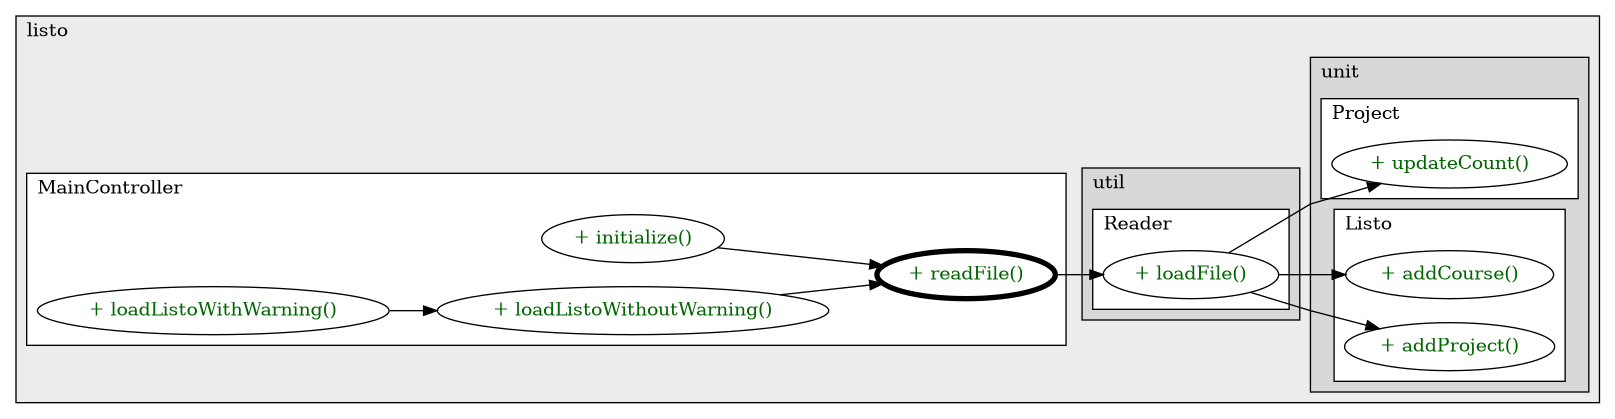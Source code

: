 @startuml

/' diagram meta data start
config=CallConfiguration;
{
  "rootMethod": "cherryrockstudios.listo.MainController#readFile(File)",
  "projectClassification": {
    "searchMode": "OpenProject", // OpenProject, AllProjects
    "includedProjects": "",
    "pathEndKeywords": "*.impl",
    "isClientPath": "",
    "isClientName": "",
    "isTestPath": "",
    "isTestName": "",
    "isMappingPath": "",
    "isMappingName": "",
    "isDataAccessPath": "",
    "isDataAccessName": "",
    "isDataStructurePath": "",
    "isDataStructureName": "",
    "isInterfaceStructuresPath": "",
    "isInterfaceStructuresName": "",
    "isEntryPointPath": "",
    "isEntryPointName": "",
    "treatFinalFieldsAsMandatory": false
  },
  "graphRestriction": {
    "classPackageExcludeFilter": "",
    "classPackageIncludeFilter": "",
    "classNameExcludeFilter": "",
    "classNameIncludeFilter": "",
    "methodNameExcludeFilter": "",
    "methodNameIncludeFilter": "",
    "removeByInheritance": "", // inheritance/annotation based filtering is done in a second step
    "removeByAnnotation": "",
    "removeByClassPackage": "", // cleanup the graph after inheritance/annotation based filtering is done
    "removeByClassName": "",
    "cutMappings": false,
    "cutEnum": true,
    "cutTests": true,
    "cutClient": true,
    "cutDataAccess": false,
    "cutInterfaceStructures": false,
    "cutDataStructures": false,
    "cutGetterAndSetter": true,
    "cutConstructors": true
  },
  "graphTraversal": {
    "forwardDepth": 3,
    "backwardDepth": 3,
    "classPackageExcludeFilter": "",
    "classPackageIncludeFilter": "",
    "classNameExcludeFilter": "",
    "classNameIncludeFilter": "",
    "methodNameExcludeFilter": "",
    "methodNameIncludeFilter": "",
    "hideMappings": false,
    "hideDataStructures": false,
    "hidePrivateMethods": true,
    "hideInterfaceCalls": true, // indirection: implementation -> interface (is hidden) -> implementation
    "onlyShowApplicationEntryPoints": false, // root node is included
    "useMethodCallsForStructureDiagram": "ForwardOnly" // ForwardOnly, BothDirections, No
  },
  "details": {
    "aggregation": "GroupByClass", // ByClass, GroupByClass, None
    "showMethodParametersTypes": false,
    "showMethodParametersNames": false,
    "showMethodReturnType": false,
    "showPackageLevels": 2,
    "showCallOrder": false,
    "edgeMode": "MethodsOnly", // TypesOnly, MethodsOnly, TypesAndMethods, MethodsAndDirectTypeUsage
    "showDetailedClassStructure": false
  },
  "rootClass": "cherryrockstudios.listo.MainController",
  "extensionCallbackMethod": "" // qualified.class.name#methodName - signature: public static String method(String)
}
diagram meta data end '/



digraph g {
    rankdir="LR"
    splines=polyline
    

'nodes 
subgraph cluster_102982545 { 
   	label=listo
	labeljust=l
	fillcolor="#ececec"
	style=filled
   
   subgraph cluster_1102070209 { 
   	label=unit
	labeljust=l
	fillcolor="#d8d8d8"
	style=filled
   
   subgraph cluster_190160133 { 
   	label=Project
	labeljust=l
	fillcolor=white
	style=filled
   
   Project971874320XXXupdateCount104431[
	label="+ updateCount()"
	style=filled
	fillcolor=white
	tooltip="Project

&#10;  Updates the count variable. (Only used when loading a Listo)&#10; &#10;  @param newCount: the new count value extracted form a loaded Listo.&#10; "
	fontcolor=darkgreen
];
} 

subgraph cluster_884601869 { 
   	label=Listo
	labeljust=l
	fillcolor=white
	style=filled
   
   Listo971874320XXXaddCourse1808118735[
	label="+ addCourse()"
	style=filled
	fillcolor=white
	tooltip="Listo

&#10;  Adds a course to the Listo's course list&#10; &#10;  @param course: the name of the course&#10; "
	fontcolor=darkgreen
];

Listo971874320XXXaddProject1355342585[
	label="+ addProject()"
	style=filled
	fillcolor=white
	tooltip="Listo

&#10;  Add a project to the Listo's project list.&#10; &#10;  @param project: a project to be added to the project list.&#10; "
	fontcolor=darkgreen
];
} 
} 

subgraph cluster_1102075967 { 
   	label=util
	labeljust=l
	fillcolor="#d8d8d8"
	style=filled
   
   subgraph cluster_572980323 { 
   	label=Reader
	labeljust=l
	fillcolor=white
	style=filled
   
   Reader971868562XXXloadFile2189724[
	label="+ loadFile()"
	style=filled
	fillcolor=white
	tooltip="Reader

&#10;  Loads a listo file from an input file provided on command line arguments&#10; &#10;  @param inputFile: file to load data from&#10;  @return a Listo instance extracted from the file.&#10; "
	fontcolor=darkgreen
];
} 
} 

subgraph cluster_74739137 { 
   	label=MainController
	labeljust=l
	fillcolor=white
	style=filled
   
   MainController477830142XXXinitialize0[
	label="+ initialize()"
	style=filled
	fillcolor=white
	tooltip="MainController

&#10;  Starts the GUI on default start-up settings&#10; "
	fontcolor=darkgreen
];

MainController477830142XXXloadListoWithWarning0[
	label="+ loadListoWithWarning()"
	style=filled
	fillcolor=white
	tooltip="MainController

 HELPER METHOD&#10;  Loads a file and updates the interface after warning the user.&#10; "
	fontcolor=darkgreen
];

MainController477830142XXXloadListoWithoutWarning0[
	label="+ loadListoWithoutWarning()"
	style=filled
	fillcolor=white
	tooltip="MainController

 HELPER METHOD&#10;  Loads a file right away and updates the interface without warning the user.&#10; "
	fontcolor=darkgreen
];

MainController477830142XXXreadFile2189724[
	label="+ readFile()"
	style=filled
	fillcolor=white
	tooltip="MainController

 HELPER METHOD&#10;  Loads a Listo given provided file, throws an alert if file can't be loaded&#10; &#10;  @param fileToLoad: a file to be loaded&#10;  @return true if loaded file successfully, else false.&#10; "
	penwidth=4
	fontcolor=darkgreen
];
} 
} 

'edges    
MainController477830142XXXinitialize0 -> MainController477830142XXXreadFile2189724;
MainController477830142XXXloadListoWithWarning0 -> MainController477830142XXXloadListoWithoutWarning0;
MainController477830142XXXloadListoWithoutWarning0 -> MainController477830142XXXreadFile2189724;
MainController477830142XXXreadFile2189724 -> Reader971868562XXXloadFile2189724;
Reader971868562XXXloadFile2189724 -> Listo971874320XXXaddCourse1808118735;
Reader971868562XXXloadFile2189724 -> Listo971874320XXXaddProject1355342585;
Reader971868562XXXloadFile2189724 -> Project971874320XXXupdateCount104431;
    
}
@enduml